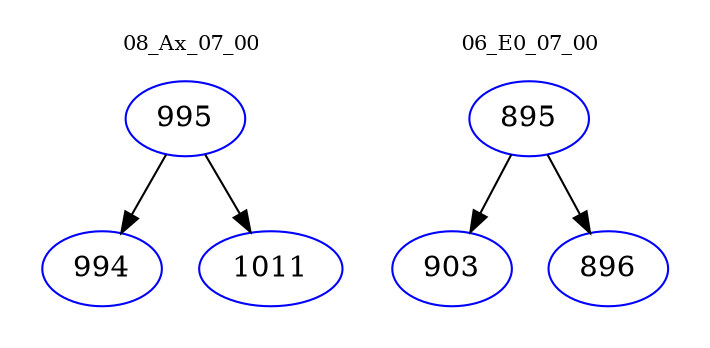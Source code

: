 digraph{
subgraph cluster_0 {
color = white
label = "08_Ax_07_00";
fontsize=10;
T0_995 [label="995", color="blue"]
T0_995 -> T0_994 [color="black"]
T0_994 [label="994", color="blue"]
T0_995 -> T0_1011 [color="black"]
T0_1011 [label="1011", color="blue"]
}
subgraph cluster_1 {
color = white
label = "06_E0_07_00";
fontsize=10;
T1_895 [label="895", color="blue"]
T1_895 -> T1_903 [color="black"]
T1_903 [label="903", color="blue"]
T1_895 -> T1_896 [color="black"]
T1_896 [label="896", color="blue"]
}
}
